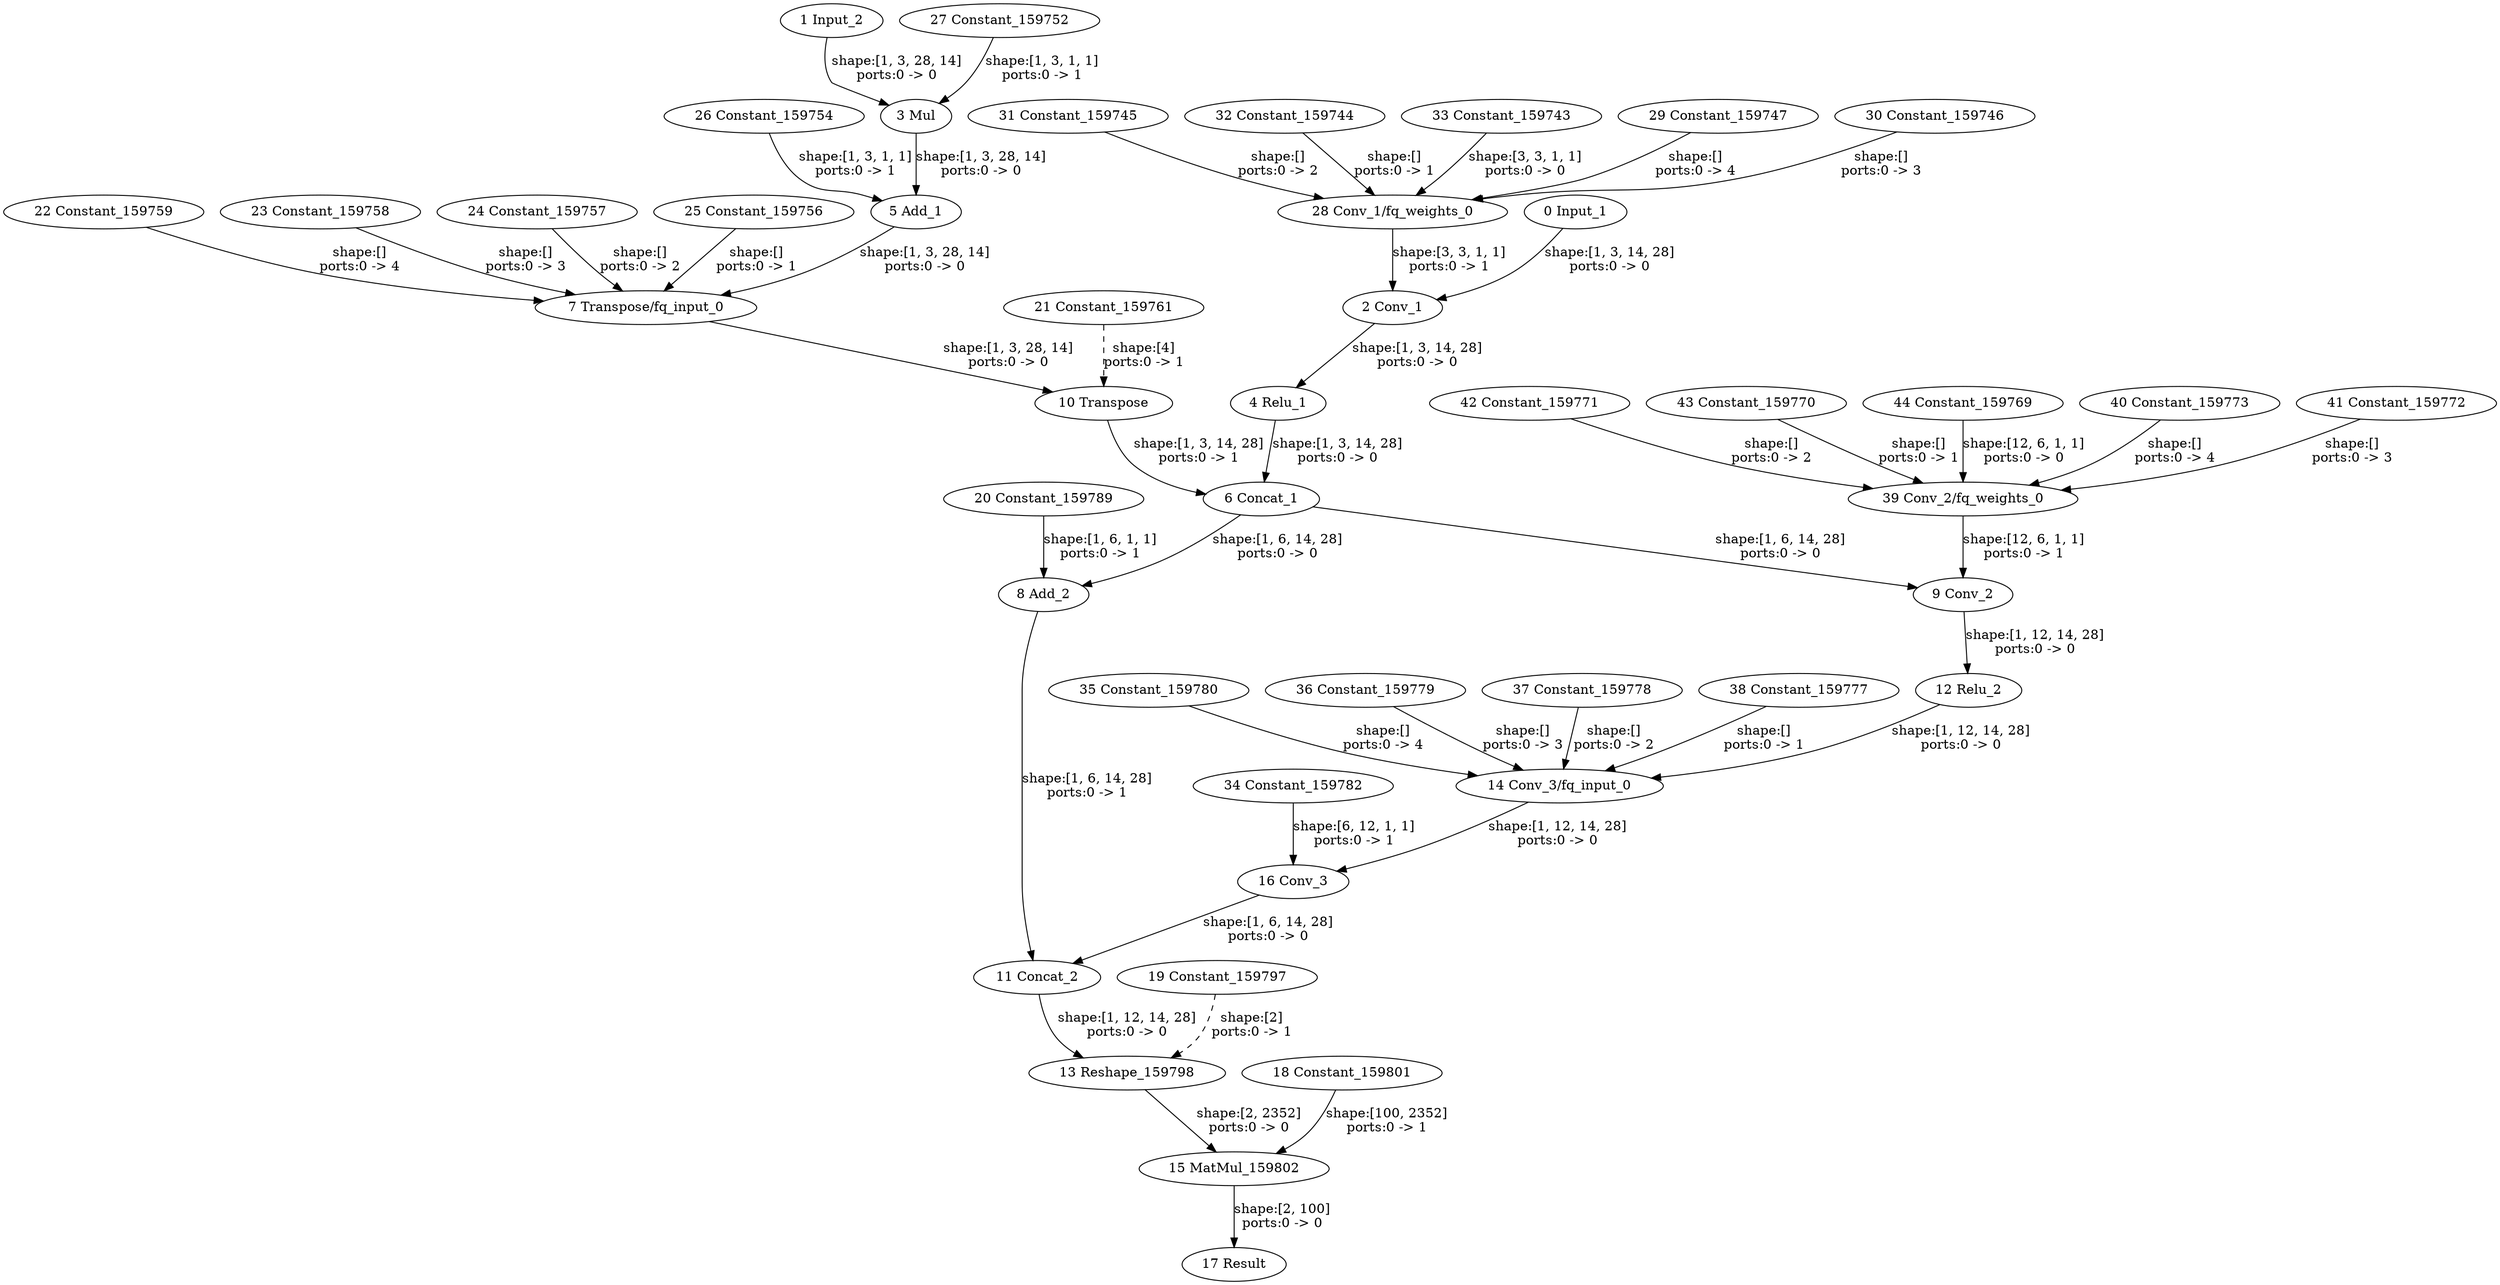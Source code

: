 strict digraph  {
"0 Input_1" [id=0, type=Parameter];
"1 Input_2" [id=1, type=Parameter];
"2 Conv_1" [id=2, type=Convolution];
"3 Mul" [id=3, type=Multiply];
"4 Relu_1" [id=4, type=Relu];
"5 Add_1" [id=5, type=Add];
"6 Concat_1" [id=6, type=Concat];
"7 Transpose/fq_input_0" [id=7, type=FakeQuantize];
"8 Add_2" [id=8, type=Add];
"9 Conv_2" [id=9, type=Convolution];
"10 Transpose" [id=10, type=Transpose];
"11 Concat_2" [id=11, type=Concat];
"12 Relu_2" [id=12, type=Relu];
"13 Reshape_159798" [id=13, type=Reshape];
"14 Conv_3/fq_input_0" [id=14, type=FakeQuantize];
"15 MatMul_159802" [id=15, type=MatMul];
"16 Conv_3" [id=16, type=Convolution];
"17 Result" [id=17, type=Result];
"18 Constant_159801" [id=18, type=Constant];
"19 Constant_159797" [id=19, type=Constant];
"20 Constant_159789" [id=20, type=Constant];
"21 Constant_159761" [id=21, type=Constant];
"22 Constant_159759" [id=22, type=Constant];
"23 Constant_159758" [id=23, type=Constant];
"24 Constant_159757" [id=24, type=Constant];
"25 Constant_159756" [id=25, type=Constant];
"26 Constant_159754" [id=26, type=Constant];
"27 Constant_159752" [id=27, type=Constant];
"28 Conv_1/fq_weights_0" [id=28, type=FakeQuantize];
"29 Constant_159747" [id=29, type=Constant];
"30 Constant_159746" [id=30, type=Constant];
"31 Constant_159745" [id=31, type=Constant];
"32 Constant_159744" [id=32, type=Constant];
"33 Constant_159743" [id=33, type=Constant];
"34 Constant_159782" [id=34, type=Constant];
"35 Constant_159780" [id=35, type=Constant];
"36 Constant_159779" [id=36, type=Constant];
"37 Constant_159778" [id=37, type=Constant];
"38 Constant_159777" [id=38, type=Constant];
"39 Conv_2/fq_weights_0" [id=39, type=FakeQuantize];
"40 Constant_159773" [id=40, type=Constant];
"41 Constant_159772" [id=41, type=Constant];
"42 Constant_159771" [id=42, type=Constant];
"43 Constant_159770" [id=43, type=Constant];
"44 Constant_159769" [id=44, type=Constant];
"0 Input_1" -> "2 Conv_1"  [label="shape:[1, 3, 14, 28]\nports:0 -> 0", style=solid];
"1 Input_2" -> "3 Mul"  [label="shape:[1, 3, 28, 14]\nports:0 -> 0", style=solid];
"2 Conv_1" -> "4 Relu_1"  [label="shape:[1, 3, 14, 28]\nports:0 -> 0", style=solid];
"3 Mul" -> "5 Add_1"  [label="shape:[1, 3, 28, 14]\nports:0 -> 0", style=solid];
"4 Relu_1" -> "6 Concat_1"  [label="shape:[1, 3, 14, 28]\nports:0 -> 0", style=solid];
"5 Add_1" -> "7 Transpose/fq_input_0"  [label="shape:[1, 3, 28, 14]\nports:0 -> 0", style=solid];
"6 Concat_1" -> "8 Add_2"  [label="shape:[1, 6, 14, 28]\nports:0 -> 0", style=solid];
"6 Concat_1" -> "9 Conv_2"  [label="shape:[1, 6, 14, 28]\nports:0 -> 0", style=solid];
"7 Transpose/fq_input_0" -> "10 Transpose"  [label="shape:[1, 3, 28, 14]\nports:0 -> 0", style=solid];
"8 Add_2" -> "11 Concat_2"  [label="shape:[1, 6, 14, 28]\nports:0 -> 1", style=solid];
"9 Conv_2" -> "12 Relu_2"  [label="shape:[1, 12, 14, 28]\nports:0 -> 0", style=solid];
"10 Transpose" -> "6 Concat_1"  [label="shape:[1, 3, 14, 28]\nports:0 -> 1", style=solid];
"11 Concat_2" -> "13 Reshape_159798"  [label="shape:[1, 12, 14, 28]\nports:0 -> 0", style=solid];
"12 Relu_2" -> "14 Conv_3/fq_input_0"  [label="shape:[1, 12, 14, 28]\nports:0 -> 0", style=solid];
"13 Reshape_159798" -> "15 MatMul_159802"  [label="shape:[2, 2352]\nports:0 -> 0", style=solid];
"14 Conv_3/fq_input_0" -> "16 Conv_3"  [label="shape:[1, 12, 14, 28]\nports:0 -> 0", style=solid];
"15 MatMul_159802" -> "17 Result"  [label="shape:[2, 100]\nports:0 -> 0", style=solid];
"16 Conv_3" -> "11 Concat_2"  [label="shape:[1, 6, 14, 28]\nports:0 -> 0", style=solid];
"18 Constant_159801" -> "15 MatMul_159802"  [label="shape:[100, 2352]\nports:0 -> 1", style=solid];
"19 Constant_159797" -> "13 Reshape_159798"  [label="shape:[2]\nports:0 -> 1", style=dashed];
"20 Constant_159789" -> "8 Add_2"  [label="shape:[1, 6, 1, 1]\nports:0 -> 1", style=solid];
"21 Constant_159761" -> "10 Transpose"  [label="shape:[4]\nports:0 -> 1", style=dashed];
"22 Constant_159759" -> "7 Transpose/fq_input_0"  [label="shape:[]\nports:0 -> 4", style=solid];
"23 Constant_159758" -> "7 Transpose/fq_input_0"  [label="shape:[]\nports:0 -> 3", style=solid];
"24 Constant_159757" -> "7 Transpose/fq_input_0"  [label="shape:[]\nports:0 -> 2", style=solid];
"25 Constant_159756" -> "7 Transpose/fq_input_0"  [label="shape:[]\nports:0 -> 1", style=solid];
"26 Constant_159754" -> "5 Add_1"  [label="shape:[1, 3, 1, 1]\nports:0 -> 1", style=solid];
"27 Constant_159752" -> "3 Mul"  [label="shape:[1, 3, 1, 1]\nports:0 -> 1", style=solid];
"28 Conv_1/fq_weights_0" -> "2 Conv_1"  [label="shape:[3, 3, 1, 1]\nports:0 -> 1", style=solid];
"29 Constant_159747" -> "28 Conv_1/fq_weights_0"  [label="shape:[]\nports:0 -> 4", style=solid];
"30 Constant_159746" -> "28 Conv_1/fq_weights_0"  [label="shape:[]\nports:0 -> 3", style=solid];
"31 Constant_159745" -> "28 Conv_1/fq_weights_0"  [label="shape:[]\nports:0 -> 2", style=solid];
"32 Constant_159744" -> "28 Conv_1/fq_weights_0"  [label="shape:[]\nports:0 -> 1", style=solid];
"33 Constant_159743" -> "28 Conv_1/fq_weights_0"  [label="shape:[3, 3, 1, 1]\nports:0 -> 0", style=solid];
"34 Constant_159782" -> "16 Conv_3"  [label="shape:[6, 12, 1, 1]\nports:0 -> 1", style=solid];
"35 Constant_159780" -> "14 Conv_3/fq_input_0"  [label="shape:[]\nports:0 -> 4", style=solid];
"36 Constant_159779" -> "14 Conv_3/fq_input_0"  [label="shape:[]\nports:0 -> 3", style=solid];
"37 Constant_159778" -> "14 Conv_3/fq_input_0"  [label="shape:[]\nports:0 -> 2", style=solid];
"38 Constant_159777" -> "14 Conv_3/fq_input_0"  [label="shape:[]\nports:0 -> 1", style=solid];
"39 Conv_2/fq_weights_0" -> "9 Conv_2"  [label="shape:[12, 6, 1, 1]\nports:0 -> 1", style=solid];
"40 Constant_159773" -> "39 Conv_2/fq_weights_0"  [label="shape:[]\nports:0 -> 4", style=solid];
"41 Constant_159772" -> "39 Conv_2/fq_weights_0"  [label="shape:[]\nports:0 -> 3", style=solid];
"42 Constant_159771" -> "39 Conv_2/fq_weights_0"  [label="shape:[]\nports:0 -> 2", style=solid];
"43 Constant_159770" -> "39 Conv_2/fq_weights_0"  [label="shape:[]\nports:0 -> 1", style=solid];
"44 Constant_159769" -> "39 Conv_2/fq_weights_0"  [label="shape:[12, 6, 1, 1]\nports:0 -> 0", style=solid];
}

